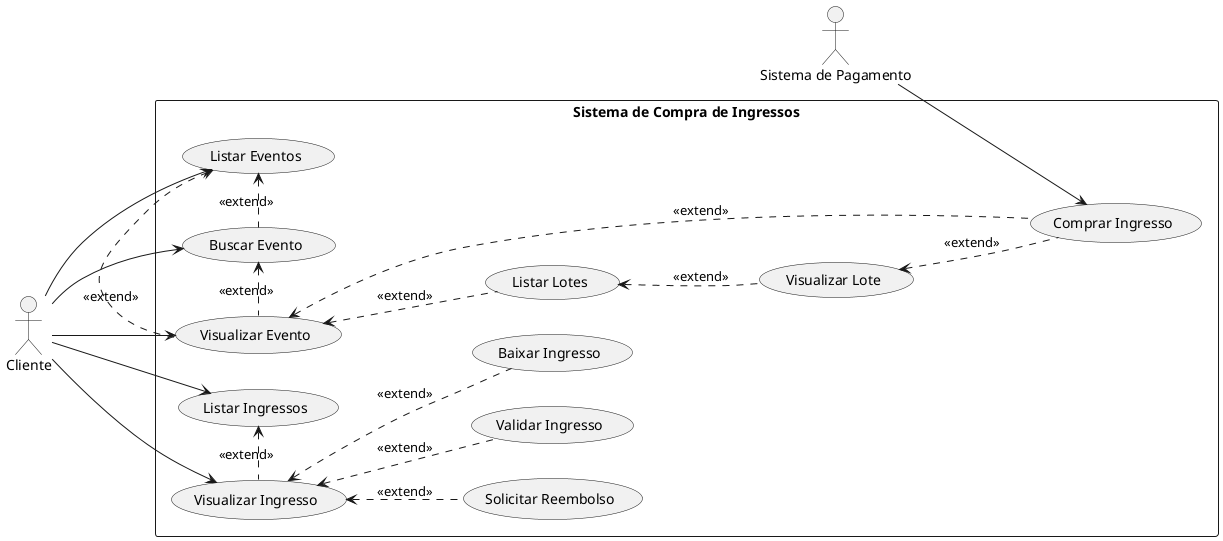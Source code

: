 @startuml "Diagrama de Caso de Uso - Sistema de Compra de Ingressos"
left to right direction

:Cliente: as Cliente
:Sistema de Pagamento: as Sistema

rectangle "Sistema de Compra de Ingressos" {

    (Solicitar Reembolso) as solicitar_reembolso
    (Comprar Ingresso) as comprar_ingresso
    (Validar Ingresso) as validar_ingresso
    (Listar Eventos) as listar_eventos
    (Buscar Evento) as buscar_evento
    (Listar Ingressos) as listar_ingressos
    (Visualizar Evento) as visualizar_evento
    (Visualizar Ingresso) as visualizar_ingresso
    (Baixar Ingresso) as baixar_ingresso
    (Listar Lotes) as listar_lotes
    (Visualizar Lote) as visualizar_lote
    
}

Cliente --> listar_eventos
Cliente --> buscar_evento
listar_eventos <.right. buscar_evento: <<extend>>

Cliente --> visualizar_evento

listar_eventos <.right. visualizar_evento: <<extend>>
buscar_evento <.right. visualizar_evento: <<extend>>

visualizar_evento <.down. comprar_ingresso: <<extend>>

Sistema --> comprar_ingresso

visualizar_evento <.down. listar_lotes: <<extend>>
listar_lotes <.down. visualizar_lote: <<extend>>
visualizar_lote <.down. comprar_ingresso: <<extend>>

Cliente --> listar_ingressos
Cliente --> visualizar_ingresso

listar_ingressos <.right. visualizar_ingresso: <<extend>>

visualizar_ingresso <.down. solicitar_reembolso: <<extend>>
visualizar_ingresso <.down. baixar_ingresso: <<extend>>
visualizar_ingresso <.down. validar_ingresso: <<extend>>

@enduml